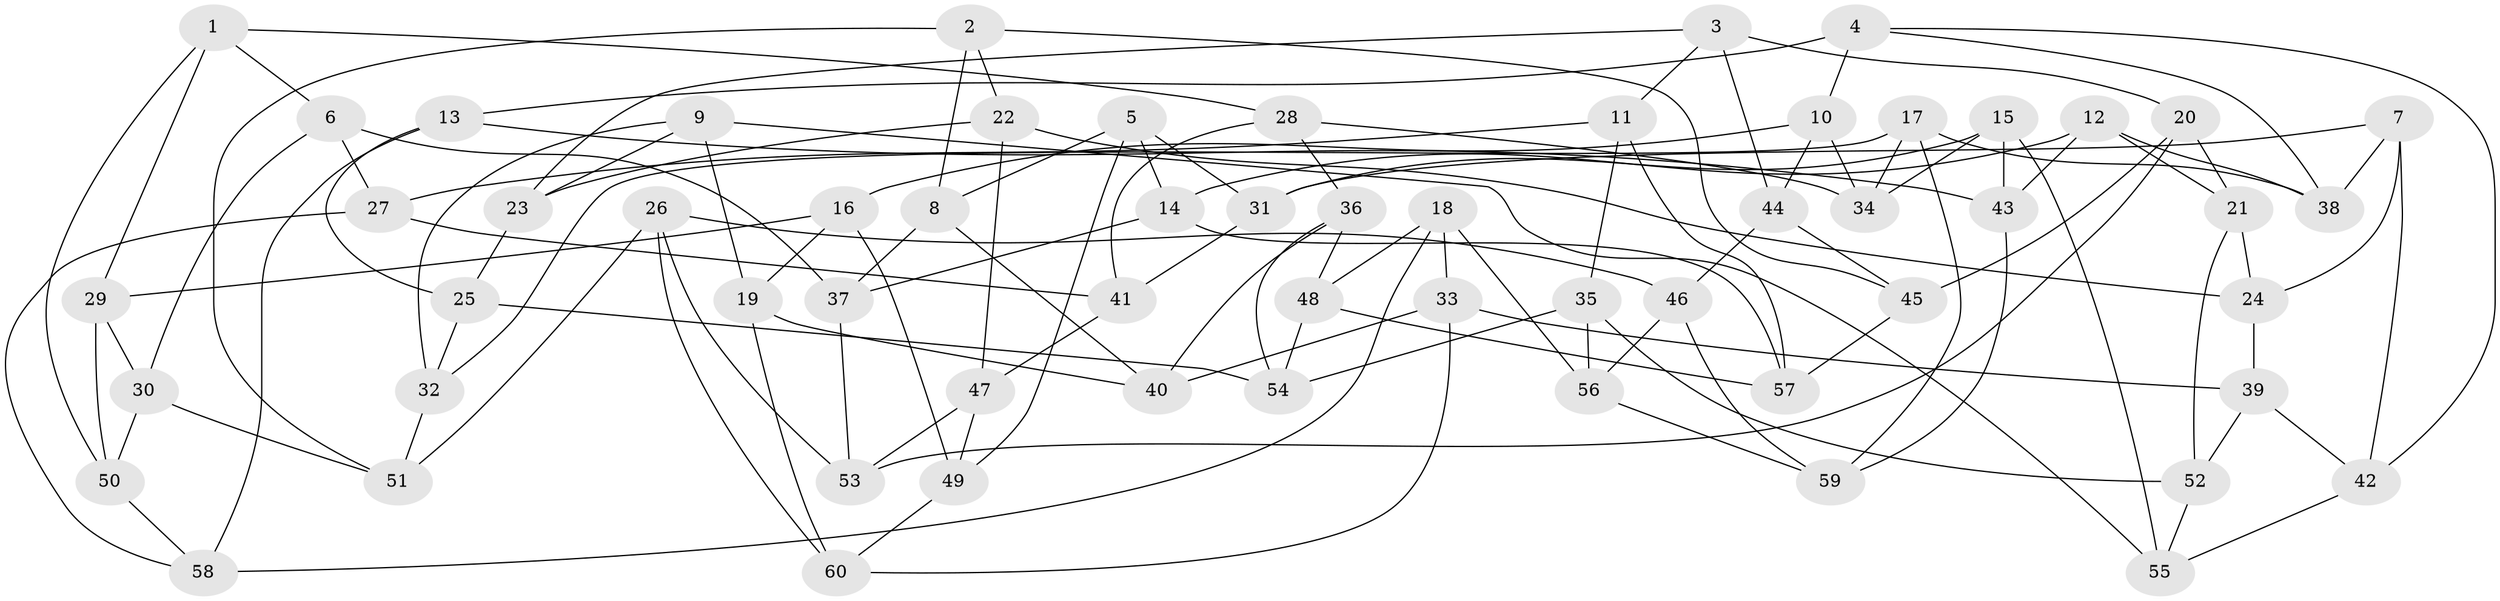 // coarse degree distribution, {12: 0.041666666666666664, 8: 0.16666666666666666, 11: 0.041666666666666664, 9: 0.08333333333333333, 10: 0.041666666666666664, 7: 0.041666666666666664, 6: 0.08333333333333333, 4: 0.4166666666666667, 3: 0.08333333333333333}
// Generated by graph-tools (version 1.1) at 2025/20/03/04/25 18:20:28]
// undirected, 60 vertices, 120 edges
graph export_dot {
graph [start="1"]
  node [color=gray90,style=filled];
  1;
  2;
  3;
  4;
  5;
  6;
  7;
  8;
  9;
  10;
  11;
  12;
  13;
  14;
  15;
  16;
  17;
  18;
  19;
  20;
  21;
  22;
  23;
  24;
  25;
  26;
  27;
  28;
  29;
  30;
  31;
  32;
  33;
  34;
  35;
  36;
  37;
  38;
  39;
  40;
  41;
  42;
  43;
  44;
  45;
  46;
  47;
  48;
  49;
  50;
  51;
  52;
  53;
  54;
  55;
  56;
  57;
  58;
  59;
  60;
  1 -- 50;
  1 -- 28;
  1 -- 6;
  1 -- 29;
  2 -- 45;
  2 -- 51;
  2 -- 8;
  2 -- 22;
  3 -- 23;
  3 -- 11;
  3 -- 44;
  3 -- 20;
  4 -- 42;
  4 -- 10;
  4 -- 13;
  4 -- 38;
  5 -- 8;
  5 -- 49;
  5 -- 31;
  5 -- 14;
  6 -- 30;
  6 -- 37;
  6 -- 27;
  7 -- 38;
  7 -- 31;
  7 -- 42;
  7 -- 24;
  8 -- 40;
  8 -- 37;
  9 -- 23;
  9 -- 19;
  9 -- 32;
  9 -- 55;
  10 -- 34;
  10 -- 16;
  10 -- 44;
  11 -- 27;
  11 -- 35;
  11 -- 57;
  12 -- 14;
  12 -- 21;
  12 -- 43;
  12 -- 38;
  13 -- 25;
  13 -- 58;
  13 -- 43;
  14 -- 57;
  14 -- 37;
  15 -- 43;
  15 -- 34;
  15 -- 55;
  15 -- 31;
  16 -- 19;
  16 -- 29;
  16 -- 49;
  17 -- 32;
  17 -- 34;
  17 -- 59;
  17 -- 38;
  18 -- 58;
  18 -- 56;
  18 -- 33;
  18 -- 48;
  19 -- 60;
  19 -- 40;
  20 -- 21;
  20 -- 53;
  20 -- 45;
  21 -- 24;
  21 -- 52;
  22 -- 23;
  22 -- 24;
  22 -- 47;
  23 -- 25;
  24 -- 39;
  25 -- 54;
  25 -- 32;
  26 -- 51;
  26 -- 53;
  26 -- 60;
  26 -- 46;
  27 -- 58;
  27 -- 41;
  28 -- 41;
  28 -- 34;
  28 -- 36;
  29 -- 50;
  29 -- 30;
  30 -- 51;
  30 -- 50;
  31 -- 41;
  32 -- 51;
  33 -- 39;
  33 -- 40;
  33 -- 60;
  35 -- 54;
  35 -- 56;
  35 -- 52;
  36 -- 40;
  36 -- 48;
  36 -- 54;
  37 -- 53;
  39 -- 52;
  39 -- 42;
  41 -- 47;
  42 -- 55;
  43 -- 59;
  44 -- 45;
  44 -- 46;
  45 -- 57;
  46 -- 59;
  46 -- 56;
  47 -- 53;
  47 -- 49;
  48 -- 54;
  48 -- 57;
  49 -- 60;
  50 -- 58;
  52 -- 55;
  56 -- 59;
}
